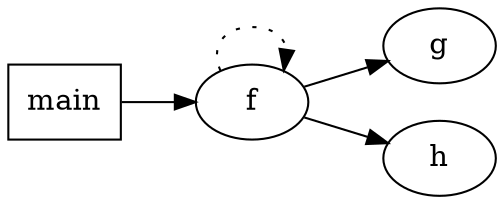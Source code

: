 digraph G {
    rankdir=LR;
    main [shape=box];
    main -> f -> g;         // main调用f，f调用g
    f -> f [style=dotted] ; // f是递归的
    f -> h;                 // f调用h
}

